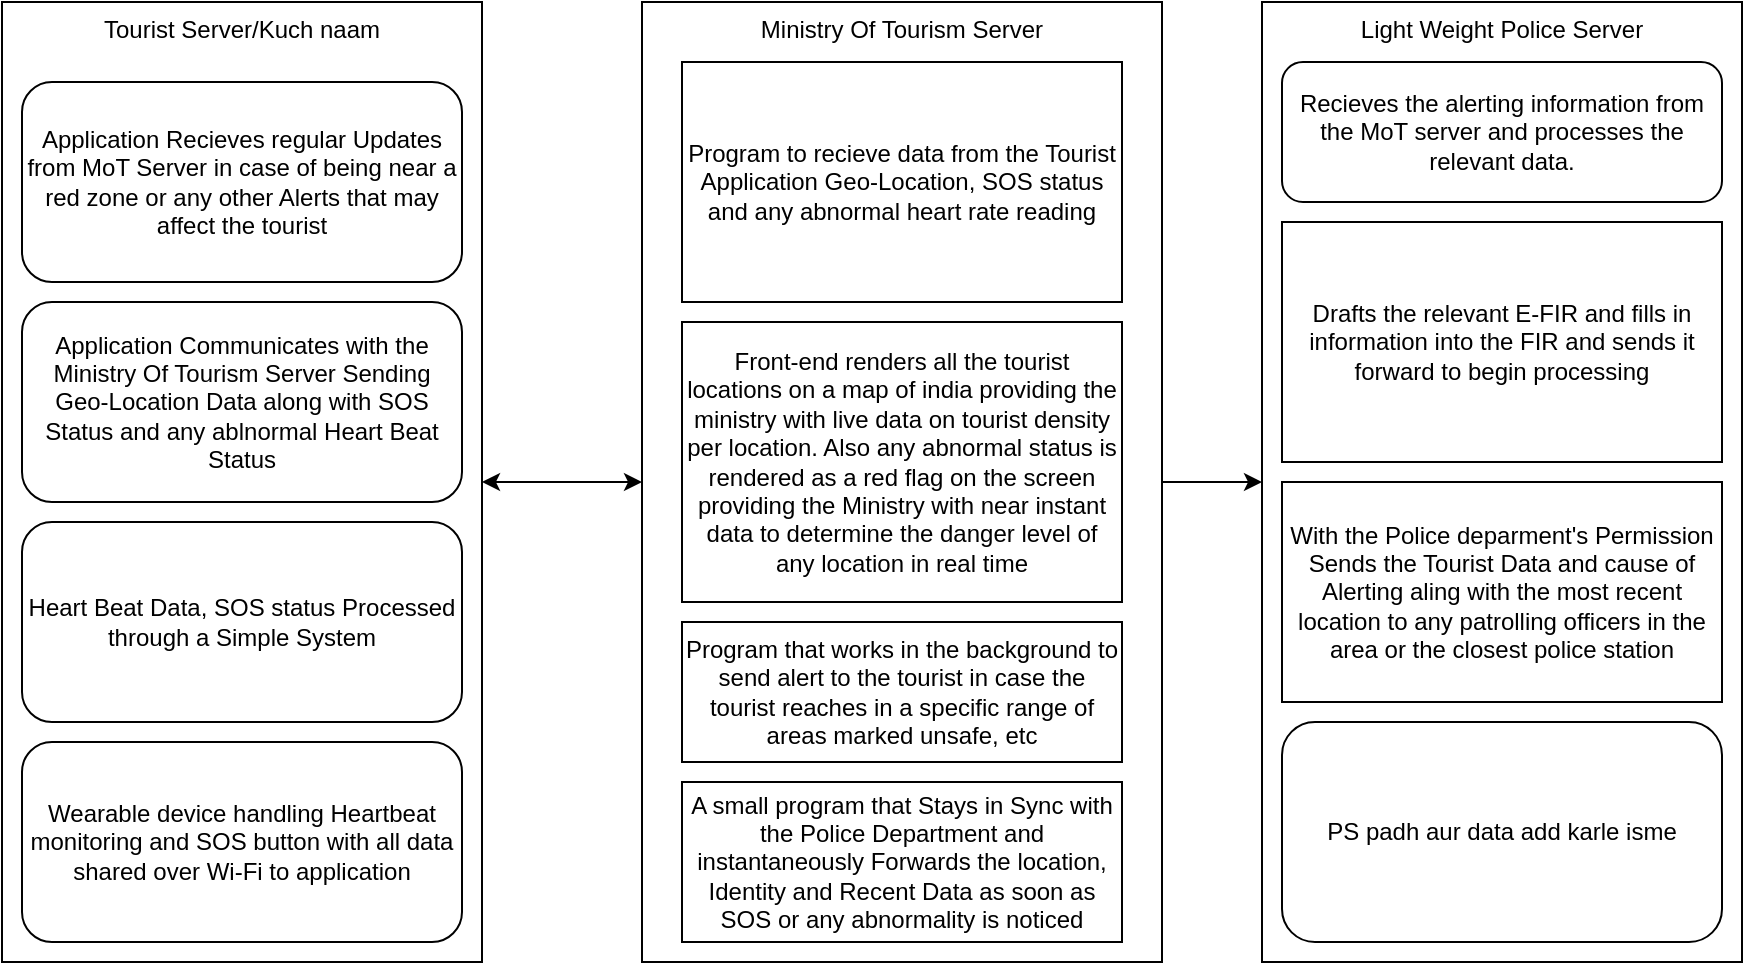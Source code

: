 <mxfile version="28.1.2">
  <diagram name="Page-1" id="RQfuznaPHeu26p_d9cHW">
    <mxGraphModel dx="920" dy="591" grid="1" gridSize="10" guides="1" tooltips="1" connect="1" arrows="1" fold="1" page="1" pageScale="1" pageWidth="850" pageHeight="1100" math="0" shadow="0">
      <root>
        <mxCell id="0" />
        <mxCell id="1" parent="0" />
        <mxCell id="9KAsJfDmQmvKVMutVQD0-1" value="Tourist Server/Kuch naam&lt;div&gt;&lt;br/&gt;&lt;/div&gt;" style="rounded=0;whiteSpace=wrap;html=1;verticalAlign=top;rotation=0;" vertex="1" parent="1">
          <mxGeometry x="40" y="40" width="240" height="480" as="geometry" />
        </mxCell>
        <mxCell id="9KAsJfDmQmvKVMutVQD0-2" value="Heart Beat Data, SOS status Processed through a Simple System" style="rounded=1;whiteSpace=wrap;html=1;" vertex="1" parent="1">
          <mxGeometry x="50" y="300" width="220" height="100" as="geometry" />
        </mxCell>
        <mxCell id="9KAsJfDmQmvKVMutVQD0-3" value="Wearable device handling Heartbeat monitoring and SOS button with all data shared over Wi-Fi to application" style="rounded=1;whiteSpace=wrap;html=1;" vertex="1" parent="1">
          <mxGeometry x="50" y="410" width="220" height="100" as="geometry" />
        </mxCell>
        <mxCell id="9KAsJfDmQmvKVMutVQD0-5" value="Application Communicates with the Ministry Of Tourism Server Sending Geo-Location Data along with SOS Status and any ablnormal Heart Beat Status" style="rounded=1;whiteSpace=wrap;html=1;" vertex="1" parent="1">
          <mxGeometry x="50" y="190" width="220" height="100" as="geometry" />
        </mxCell>
        <mxCell id="9KAsJfDmQmvKVMutVQD0-6" value="Application Recieves regular Updates from MoT Server in case of being near a red zone or any other Alerts that may affect the tourist" style="rounded=1;whiteSpace=wrap;html=1;" vertex="1" parent="1">
          <mxGeometry x="50" y="80" width="220" height="100" as="geometry" />
        </mxCell>
        <mxCell id="9KAsJfDmQmvKVMutVQD0-19" value="" style="edgeStyle=orthogonalEdgeStyle;rounded=0;orthogonalLoop=1;jettySize=auto;html=1;" edge="1" parent="1" source="9KAsJfDmQmvKVMutVQD0-8" target="9KAsJfDmQmvKVMutVQD0-18">
          <mxGeometry relative="1" as="geometry" />
        </mxCell>
        <mxCell id="9KAsJfDmQmvKVMutVQD0-8" value="Ministry Of Tourism Server" style="rounded=0;whiteSpace=wrap;html=1;verticalAlign=top;" vertex="1" parent="1">
          <mxGeometry x="360" y="40" width="260" height="480" as="geometry" />
        </mxCell>
        <mxCell id="9KAsJfDmQmvKVMutVQD0-10" value="Program to recieve data from the Tourist Application Geo-Location, SOS status and any abnormal heart rate reading" style="rounded=0;whiteSpace=wrap;html=1;" vertex="1" parent="1">
          <mxGeometry x="380" y="70" width="220" height="120" as="geometry" />
        </mxCell>
        <mxCell id="9KAsJfDmQmvKVMutVQD0-11" value="Front-end renders all the tourist locations on a map of india providing the ministry with live data on tourist density per location. Also any abnormal status is rendered as a red flag on the screen providing the Ministry with near instant data to determine the danger level of any location in real time" style="rounded=0;whiteSpace=wrap;html=1;" vertex="1" parent="1">
          <mxGeometry x="380" y="200" width="220" height="140" as="geometry" />
        </mxCell>
        <mxCell id="9KAsJfDmQmvKVMutVQD0-15" value="" style="endArrow=classic;startArrow=classic;html=1;rounded=0;exitX=1;exitY=0.5;exitDx=0;exitDy=0;entryX=0;entryY=0.5;entryDx=0;entryDy=0;" edge="1" parent="1" source="9KAsJfDmQmvKVMutVQD0-1" target="9KAsJfDmQmvKVMutVQD0-8">
          <mxGeometry width="50" height="50" relative="1" as="geometry">
            <mxPoint x="280" y="450" as="sourcePoint" />
            <mxPoint x="330" y="400" as="targetPoint" />
          </mxGeometry>
        </mxCell>
        <mxCell id="9KAsJfDmQmvKVMutVQD0-16" value="Program that works in the background to send alert to the tourist in case the tourist reaches in a specific range of areas marked unsafe, etc" style="rounded=0;whiteSpace=wrap;html=1;" vertex="1" parent="1">
          <mxGeometry x="380" y="350" width="220" height="70" as="geometry" />
        </mxCell>
        <mxCell id="9KAsJfDmQmvKVMutVQD0-17" value="A small program that Stays in Sync with the Police Department and instantaneously Forwards the location, Identity and Recent Data as soon as SOS or any abnormality is noticed" style="rounded=0;whiteSpace=wrap;html=1;" vertex="1" parent="1">
          <mxGeometry x="380" y="430" width="220" height="80" as="geometry" />
        </mxCell>
        <mxCell id="9KAsJfDmQmvKVMutVQD0-18" value="Light Weight Police Server&lt;br&gt;&lt;div&gt;&amp;nbsp;&lt;/div&gt;" style="whiteSpace=wrap;html=1;verticalAlign=top;rounded=0;" vertex="1" parent="1">
          <mxGeometry x="670" y="40" width="240" height="480" as="geometry" />
        </mxCell>
        <mxCell id="9KAsJfDmQmvKVMutVQD0-20" value="Recieves the alerting information from the MoT server and processes the relevant data." style="rounded=1;whiteSpace=wrap;html=1;" vertex="1" parent="1">
          <mxGeometry x="680" y="70" width="220" height="70" as="geometry" />
        </mxCell>
        <mxCell id="9KAsJfDmQmvKVMutVQD0-21" value="Drafts the relevant E-FIR and fills in information into the FIR and sends it forward to begin processing" style="rounded=0;whiteSpace=wrap;html=1;" vertex="1" parent="1">
          <mxGeometry x="680" y="150" width="220" height="120" as="geometry" />
        </mxCell>
        <mxCell id="9KAsJfDmQmvKVMutVQD0-22" value="With the Police deparment&#39;s Permission Sends the Tourist Data and cause of Alerting aling with the most recent location to any patrolling officers in the area or the closest police station" style="rounded=0;whiteSpace=wrap;html=1;" vertex="1" parent="1">
          <mxGeometry x="680" y="280" width="220" height="110" as="geometry" />
        </mxCell>
        <mxCell id="9KAsJfDmQmvKVMutVQD0-23" value="PS padh aur data add karle isme" style="rounded=1;whiteSpace=wrap;html=1;" vertex="1" parent="1">
          <mxGeometry x="680" y="400" width="220" height="110" as="geometry" />
        </mxCell>
      </root>
    </mxGraphModel>
  </diagram>
</mxfile>
